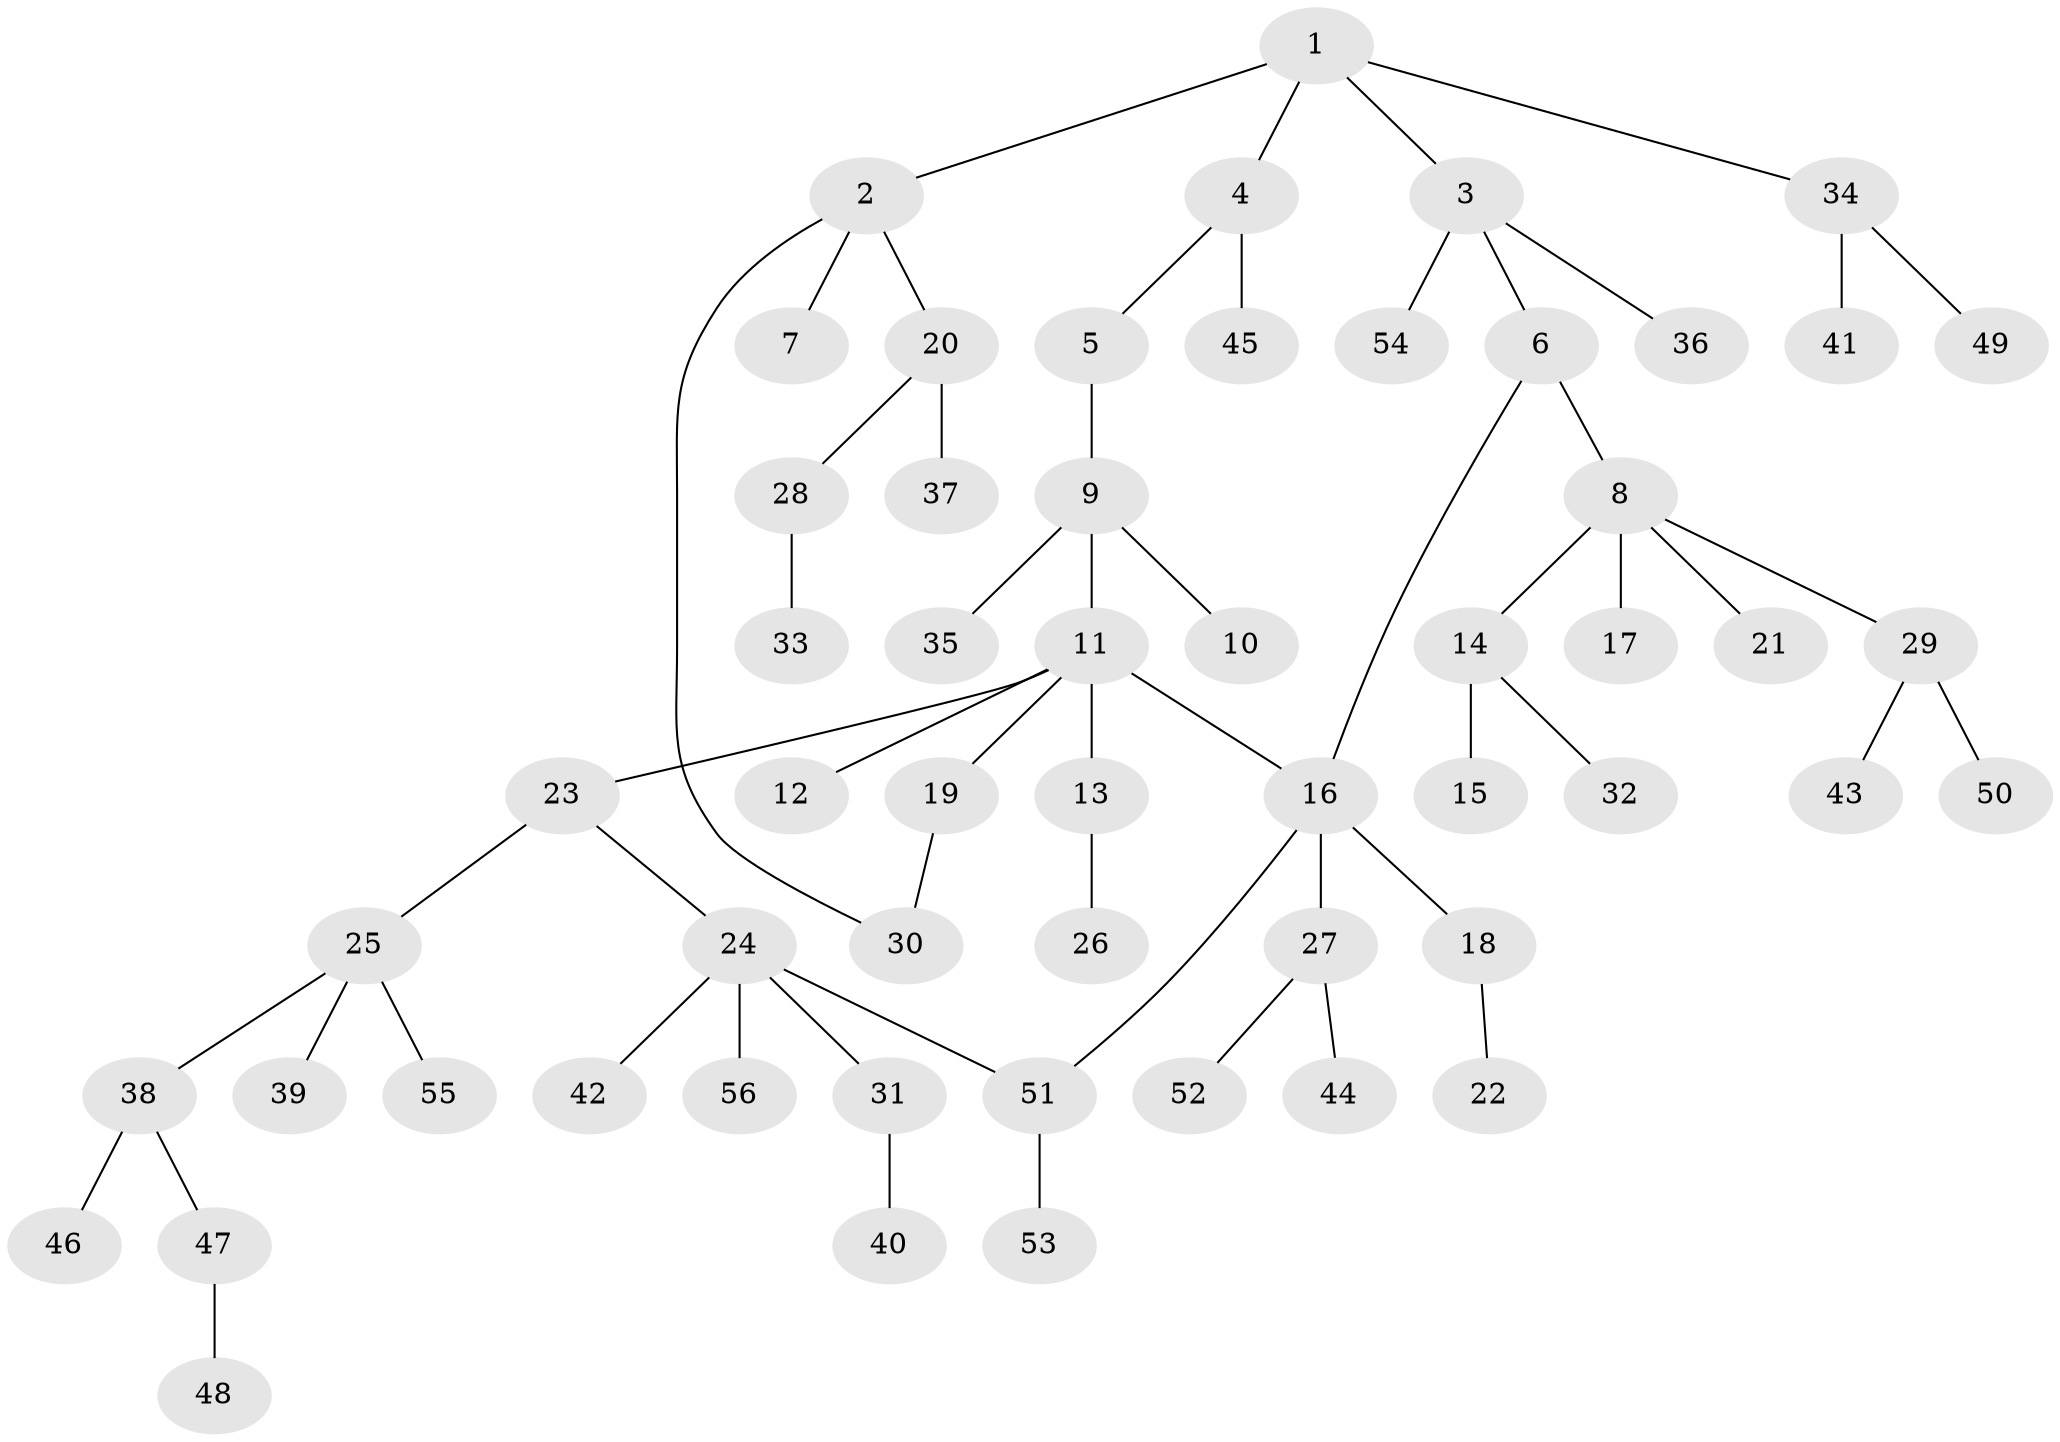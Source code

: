 // Generated by graph-tools (version 1.1) at 2025/01/03/09/25 03:01:09]
// undirected, 56 vertices, 58 edges
graph export_dot {
graph [start="1"]
  node [color=gray90,style=filled];
  1;
  2;
  3;
  4;
  5;
  6;
  7;
  8;
  9;
  10;
  11;
  12;
  13;
  14;
  15;
  16;
  17;
  18;
  19;
  20;
  21;
  22;
  23;
  24;
  25;
  26;
  27;
  28;
  29;
  30;
  31;
  32;
  33;
  34;
  35;
  36;
  37;
  38;
  39;
  40;
  41;
  42;
  43;
  44;
  45;
  46;
  47;
  48;
  49;
  50;
  51;
  52;
  53;
  54;
  55;
  56;
  1 -- 2;
  1 -- 3;
  1 -- 4;
  1 -- 34;
  2 -- 7;
  2 -- 20;
  2 -- 30;
  3 -- 6;
  3 -- 36;
  3 -- 54;
  4 -- 5;
  4 -- 45;
  5 -- 9;
  6 -- 8;
  6 -- 16;
  8 -- 14;
  8 -- 17;
  8 -- 21;
  8 -- 29;
  9 -- 10;
  9 -- 11;
  9 -- 35;
  11 -- 12;
  11 -- 13;
  11 -- 16;
  11 -- 19;
  11 -- 23;
  13 -- 26;
  14 -- 15;
  14 -- 32;
  16 -- 18;
  16 -- 27;
  16 -- 51;
  18 -- 22;
  19 -- 30;
  20 -- 28;
  20 -- 37;
  23 -- 24;
  23 -- 25;
  24 -- 31;
  24 -- 42;
  24 -- 56;
  24 -- 51;
  25 -- 38;
  25 -- 39;
  25 -- 55;
  27 -- 44;
  27 -- 52;
  28 -- 33;
  29 -- 43;
  29 -- 50;
  31 -- 40;
  34 -- 41;
  34 -- 49;
  38 -- 46;
  38 -- 47;
  47 -- 48;
  51 -- 53;
}
